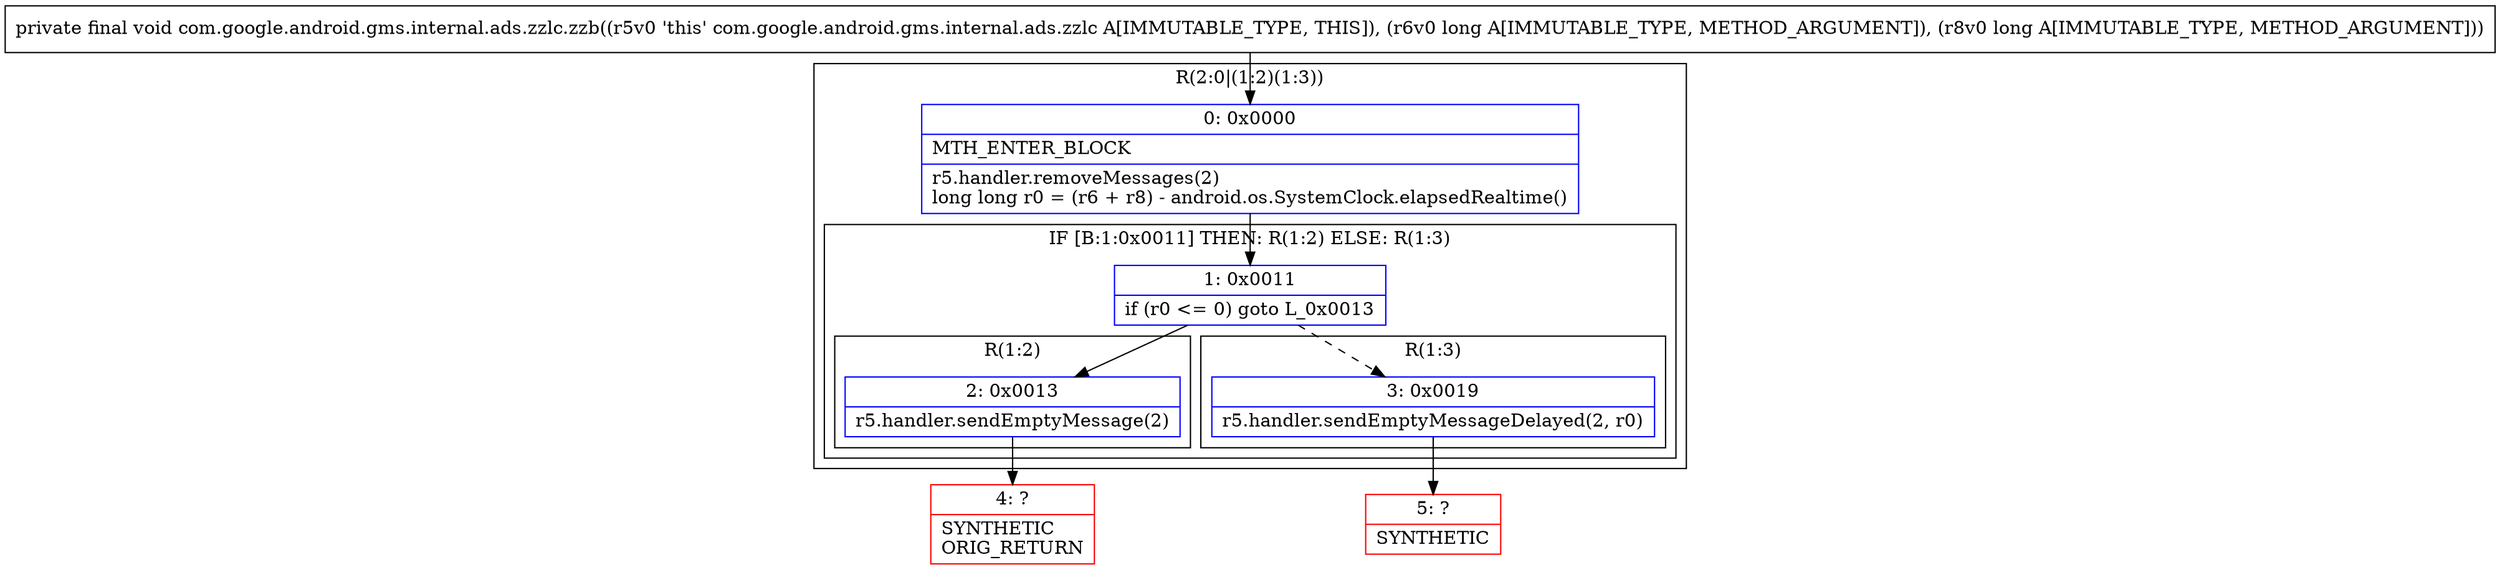 digraph "CFG forcom.google.android.gms.internal.ads.zzlc.zzb(JJ)V" {
subgraph cluster_Region_1589558116 {
label = "R(2:0|(1:2)(1:3))";
node [shape=record,color=blue];
Node_0 [shape=record,label="{0\:\ 0x0000|MTH_ENTER_BLOCK\l|r5.handler.removeMessages(2)\llong long r0 = (r6 + r8) \- android.os.SystemClock.elapsedRealtime()\l}"];
subgraph cluster_IfRegion_1266040050 {
label = "IF [B:1:0x0011] THEN: R(1:2) ELSE: R(1:3)";
node [shape=record,color=blue];
Node_1 [shape=record,label="{1\:\ 0x0011|if (r0 \<= 0) goto L_0x0013\l}"];
subgraph cluster_Region_1826220395 {
label = "R(1:2)";
node [shape=record,color=blue];
Node_2 [shape=record,label="{2\:\ 0x0013|r5.handler.sendEmptyMessage(2)\l}"];
}
subgraph cluster_Region_798678237 {
label = "R(1:3)";
node [shape=record,color=blue];
Node_3 [shape=record,label="{3\:\ 0x0019|r5.handler.sendEmptyMessageDelayed(2, r0)\l}"];
}
}
}
Node_4 [shape=record,color=red,label="{4\:\ ?|SYNTHETIC\lORIG_RETURN\l}"];
Node_5 [shape=record,color=red,label="{5\:\ ?|SYNTHETIC\l}"];
MethodNode[shape=record,label="{private final void com.google.android.gms.internal.ads.zzlc.zzb((r5v0 'this' com.google.android.gms.internal.ads.zzlc A[IMMUTABLE_TYPE, THIS]), (r6v0 long A[IMMUTABLE_TYPE, METHOD_ARGUMENT]), (r8v0 long A[IMMUTABLE_TYPE, METHOD_ARGUMENT])) }"];
MethodNode -> Node_0;
Node_0 -> Node_1;
Node_1 -> Node_2;
Node_1 -> Node_3[style=dashed];
Node_2 -> Node_4;
Node_3 -> Node_5;
}

